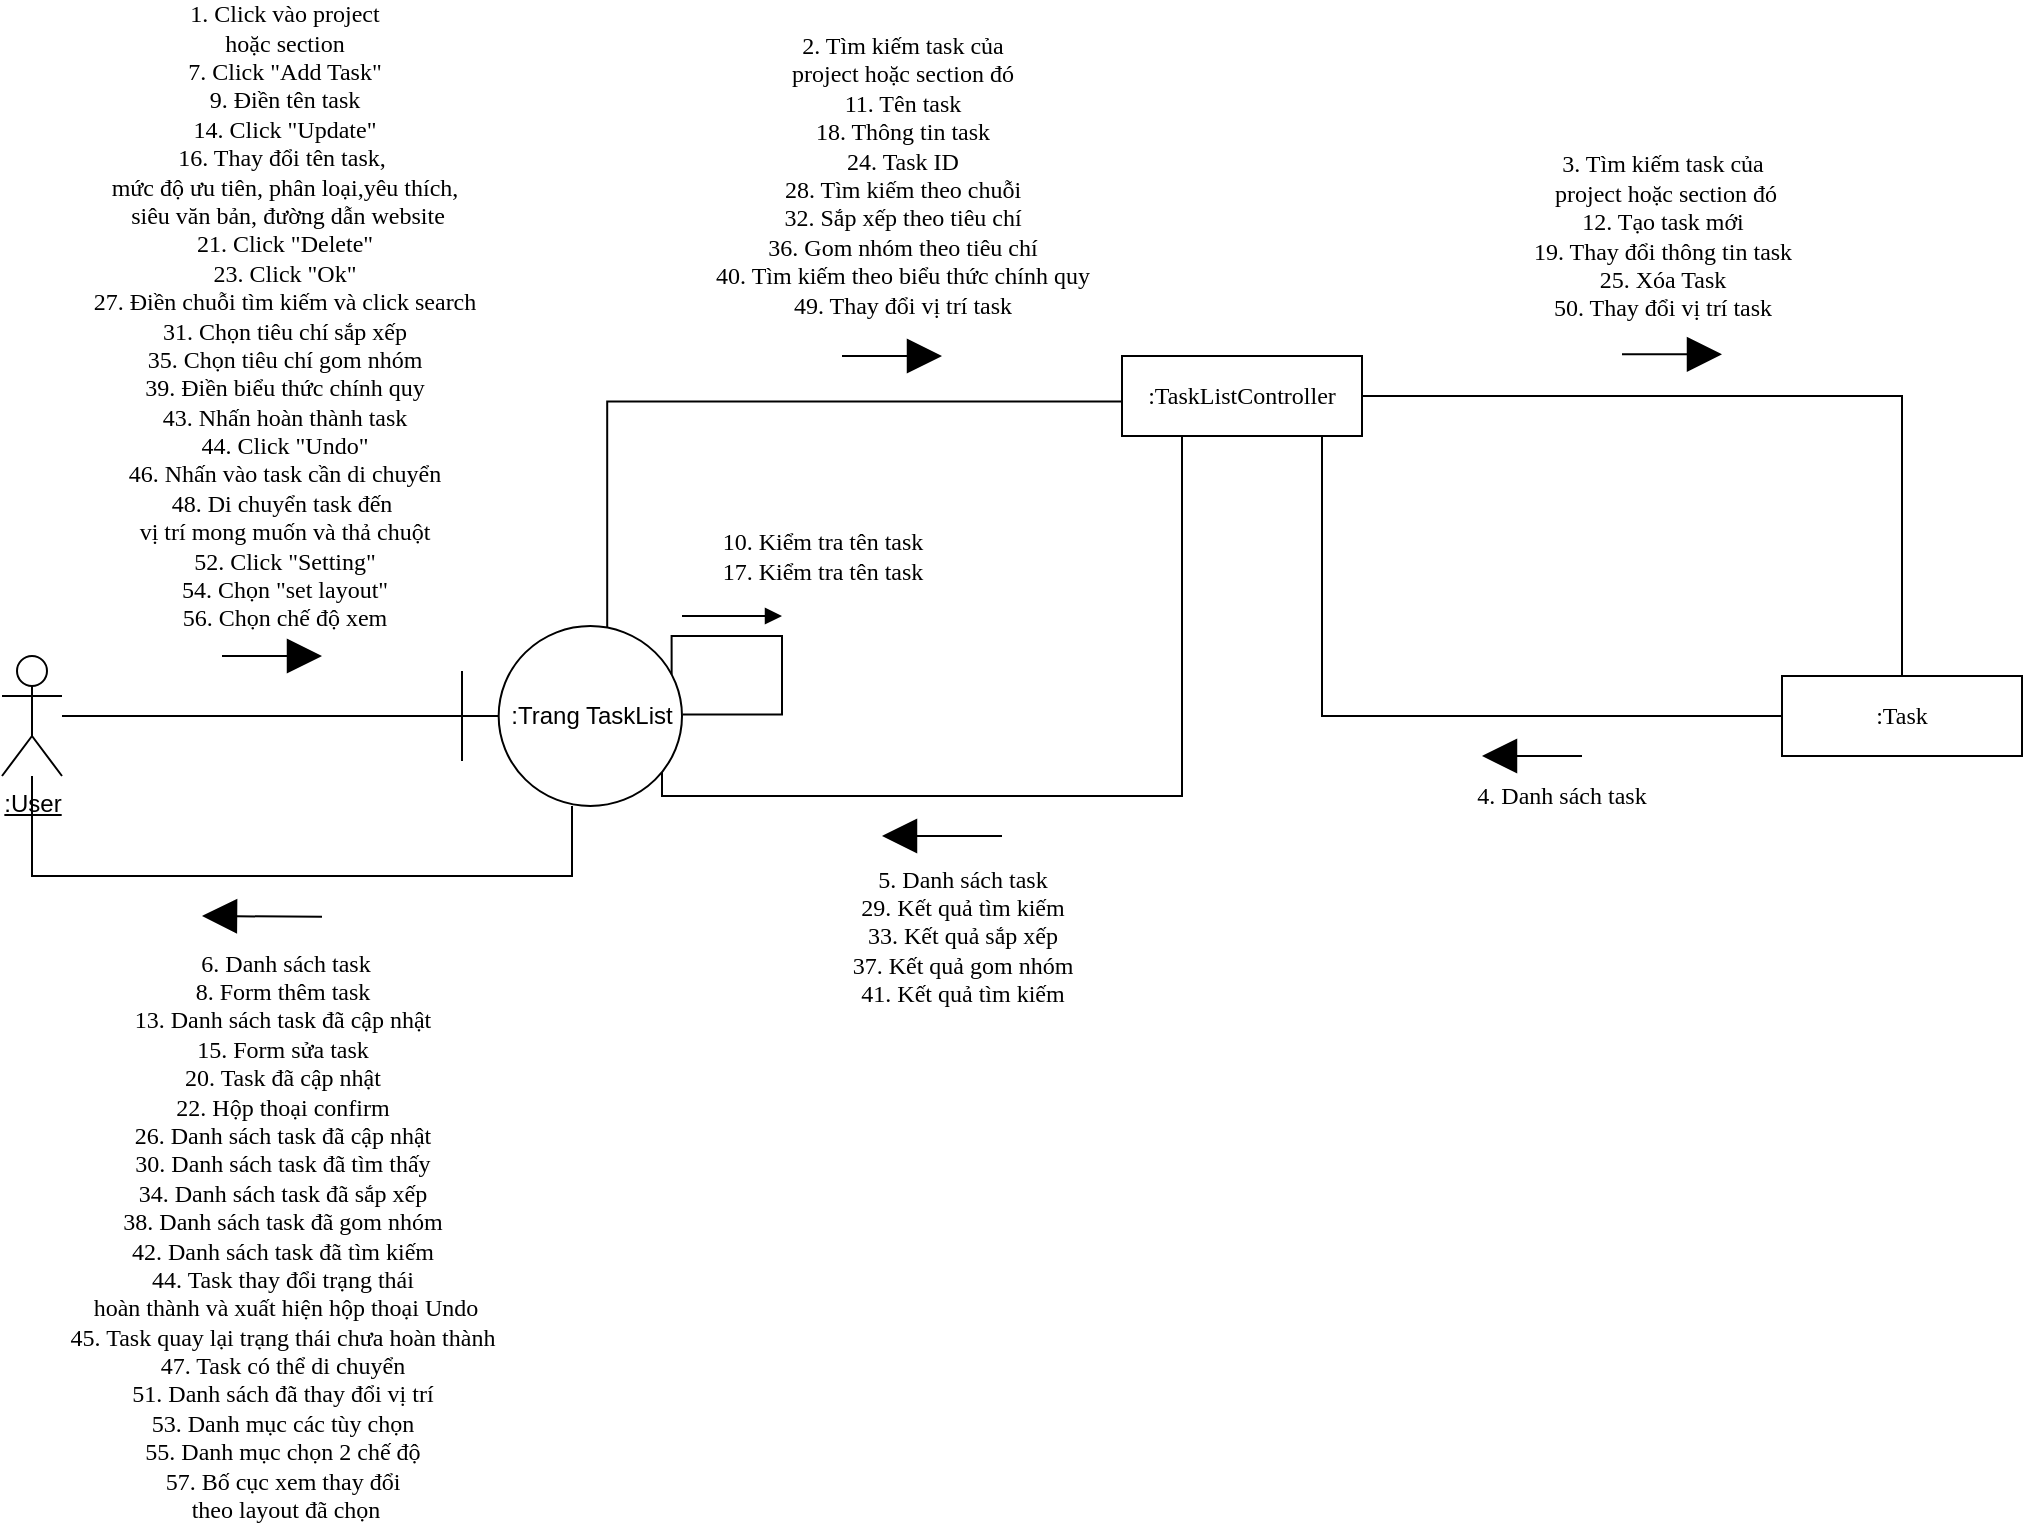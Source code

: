 <mxfile version="13.9.7" type="google"><diagram id="J676jhcgO0KFK1fjQ4wc" name="Page-1"><mxGraphModel dx="1103" dy="585" grid="1" gridSize="10" guides="1" tooltips="1" connect="1" arrows="1" fold="1" page="1" pageScale="1" pageWidth="827" pageHeight="1169" math="0" shadow="0"><root><mxCell id="0"/><mxCell id="1" parent="0"/><mxCell id="dqUf9mXhXaXb25LCx8FO-9" style="endArrow=none;html=1;fontSize=12;" edge="1" parent="1" source="dqUf9mXhXaXb25LCx8FO-1" target="dqUf9mXhXaXb25LCx8FO-3"><mxGeometry relative="1" as="geometry"/></mxCell><mxCell id="dqUf9mXhXaXb25LCx8FO-1" value="&lt;u style=&quot;font-size: 12px;&quot;&gt;:User&lt;/u&gt;" style="shape=umlActor;verticalLabelPosition=bottom;verticalAlign=top;html=1;fontSize=12;" vertex="1" parent="1"><mxGeometry x="10" y="330" width="30" height="60" as="geometry"/></mxCell><mxCell id="dqUf9mXhXaXb25LCx8FO-12" style="edgeStyle=orthogonalEdgeStyle;rounded=0;orthogonalLoop=1;jettySize=auto;html=1;endArrow=none;endFill=0;fontSize=12;" edge="1" parent="1" source="dqUf9mXhXaXb25LCx8FO-2" target="dqUf9mXhXaXb25LCx8FO-4"><mxGeometry relative="1" as="geometry"/></mxCell><mxCell id="dqUf9mXhXaXb25LCx8FO-29" style="edgeStyle=orthogonalEdgeStyle;rounded=0;orthogonalLoop=1;jettySize=auto;html=1;entryX=0.882;entryY=0.836;entryDx=0;entryDy=0;endArrow=none;endFill=0;fontSize=12;entryPerimeter=0;" edge="1" parent="1" source="dqUf9mXhXaXb25LCx8FO-2" target="dqUf9mXhXaXb25LCx8FO-3"><mxGeometry relative="1" as="geometry"><Array as="points"><mxPoint x="600" y="400"/><mxPoint x="340" y="400"/><mxPoint x="340" y="383"/><mxPoint x="337" y="383"/></Array></mxGeometry></mxCell><mxCell id="dqUf9mXhXaXb25LCx8FO-2" value="&lt;span style=&quot;font-family: &amp;#34;verdana&amp;#34;&quot;&gt;:TaskListController&lt;/span&gt;" style="rounded=0;whiteSpace=wrap;html=1;fontSize=12;" vertex="1" parent="1"><mxGeometry x="570" y="180" width="120" height="40" as="geometry"/></mxCell><mxCell id="dqUf9mXhXaXb25LCx8FO-11" style="edgeStyle=orthogonalEdgeStyle;rounded=0;orthogonalLoop=1;jettySize=auto;html=1;entryX=0.001;entryY=0.568;entryDx=0;entryDy=0;entryPerimeter=0;endArrow=none;endFill=0;fontSize=12;exitX=0.66;exitY=0.022;exitDx=0;exitDy=0;exitPerimeter=0;" edge="1" parent="1" source="dqUf9mXhXaXb25LCx8FO-3" target="dqUf9mXhXaXb25LCx8FO-2"><mxGeometry relative="1" as="geometry"><Array as="points"><mxPoint x="313" y="203"/></Array></mxGeometry></mxCell><mxCell id="dqUf9mXhXaXb25LCx8FO-31" style="edgeStyle=orthogonalEdgeStyle;rounded=0;orthogonalLoop=1;jettySize=auto;html=1;endArrow=none;endFill=0;fontSize=12;" edge="1" parent="1" source="dqUf9mXhXaXb25LCx8FO-3" target="dqUf9mXhXaXb25LCx8FO-1"><mxGeometry relative="1" as="geometry"><Array as="points"><mxPoint x="295" y="440"/><mxPoint x="25" y="440"/></Array></mxGeometry></mxCell><mxCell id="dqUf9mXhXaXb25LCx8FO-3" value="&lt;span&gt;:Trang TaskList&lt;/span&gt;" style="shape=umlBoundary;whiteSpace=wrap;html=1;fontSize=12;" vertex="1" parent="1"><mxGeometry x="240" y="315" width="110" height="90" as="geometry"/></mxCell><mxCell id="dqUf9mXhXaXb25LCx8FO-26" style="edgeStyle=orthogonalEdgeStyle;rounded=0;orthogonalLoop=1;jettySize=auto;html=1;endArrow=none;endFill=0;fontSize=12;" edge="1" parent="1" source="dqUf9mXhXaXb25LCx8FO-4"><mxGeometry relative="1" as="geometry"><mxPoint x="670" y="230" as="targetPoint"/><Array as="points"><mxPoint x="670" y="360"/><mxPoint x="670" y="220"/></Array></mxGeometry></mxCell><mxCell id="dqUf9mXhXaXb25LCx8FO-4" value="&lt;span style=&quot;font-family: &amp;#34;verdana&amp;#34;&quot;&gt;:Task&lt;/span&gt;" style="rounded=0;whiteSpace=wrap;html=1;fontSize=12;" vertex="1" parent="1"><mxGeometry x="900" y="340" width="120" height="40" as="geometry"/></mxCell><mxCell id="dqUf9mXhXaXb25LCx8FO-16" value="" style="endArrow=block;html=1;fontSize=12;endFill=1;endSize=15;" edge="1" parent="1"><mxGeometry width="50" height="50" relative="1" as="geometry"><mxPoint x="120" y="330" as="sourcePoint"/><mxPoint x="170" y="330" as="targetPoint"/></mxGeometry></mxCell><mxCell id="dqUf9mXhXaXb25LCx8FO-17" value="&lt;font style=&quot;font-size: 12px&quot;&gt;&lt;font style=&quot;font-size: 12px&quot;&gt;&lt;font style=&quot;font-size: 12px&quot;&gt;&lt;span style=&quot;font-family: &amp;#34;verdana&amp;#34;&quot;&gt;1. Click vào project &lt;br&gt;hoặc section&lt;br&gt;&lt;/span&gt;&lt;span style=&quot;font-family: &amp;#34;verdana&amp;#34;&quot;&gt;7. Click &quot;Add Task&quot;&lt;br&gt;&lt;/span&gt;&lt;span style=&quot;font-family: &amp;#34;verdana&amp;#34;&quot;&gt;9. Điền tên task&lt;br&gt;14. Click &quot;Update&quot;&lt;br&gt;&lt;/span&gt;&lt;font style=&quot;font-size: 12px&quot;&gt;&lt;span style=&quot;font-family: &amp;#34;verdana&amp;#34;&quot;&gt;16. Thay đổi tên task,&amp;nbsp;&lt;/span&gt;&lt;br style=&quot;font-family: &amp;#34;verdana&amp;#34;&quot;&gt;&lt;span style=&quot;font-family: &amp;#34;verdana&amp;#34;&quot;&gt;mức độ ưu tiên, phân loại&lt;/span&gt;&lt;span style=&quot;font-family: &amp;#34;verdana&amp;#34;&quot;&gt;,yêu thích,&lt;br&gt;&amp;nbsp;siêu văn bản,&amp;nbsp;&lt;/span&gt;&lt;span style=&quot;font-family: &amp;#34;verdana&amp;#34;&quot;&gt;đường dẫn website&lt;br&gt;&lt;/span&gt;&lt;/font&gt;&lt;span style=&quot;font-family: &amp;#34;verdana&amp;#34;&quot;&gt;21. Click &quot;Delete&quot;&lt;br&gt;23. Click &quot;Ok&quot;&lt;br&gt;&lt;/span&gt;&lt;font style=&quot;font-size: 12px&quot;&gt;&lt;span style=&quot;font-family: &amp;#34;verdana&amp;#34;&quot;&gt;27. Điền chuỗi tìm kiếm&amp;nbsp;&lt;/span&gt;&lt;span style=&quot;font-family: &amp;#34;verdana&amp;#34;&quot;&gt;và click search&lt;br&gt;&lt;/span&gt;&lt;/font&gt;&lt;span style=&quot;font-family: &amp;#34;verdana&amp;#34;&quot;&gt;31. Chọn tiêu chí sắp xếp&lt;/span&gt;&lt;br style=&quot;font-family: &amp;#34;verdana&amp;#34;&quot;&gt;&lt;span style=&quot;font-family: &amp;#34;verdana&amp;#34;&quot;&gt;35. Chọn tiêu chí gom nhóm&lt;/span&gt;&lt;br style=&quot;font-family: &amp;#34;verdana&amp;#34;&quot;&gt;&lt;span style=&quot;font-family: &amp;#34;verdana&amp;#34;&quot;&gt;39. Điền biểu thức chính quy&lt;br&gt;&lt;/span&gt;&lt;span style=&quot;font-family: &amp;#34;verdana&amp;#34;&quot;&gt;43. Nhấn hoàn thành task&lt;br&gt;&lt;/span&gt;&lt;/font&gt;&lt;span style=&quot;font-family: &amp;#34;verdana&amp;#34;&quot;&gt;44. Click &quot;Undo&quot;&lt;br&gt;&lt;/span&gt;&lt;span style=&quot;font-family: &amp;#34;verdana&amp;#34;&quot;&gt;46. Nhấn vào task cần di chuyển&lt;br&gt;&lt;/span&gt;&lt;span style=&quot;font-family: &amp;#34;verdana&amp;#34;&quot;&gt;48. Di chuyển task đến&amp;nbsp;&lt;/span&gt;&lt;br style=&quot;font-family: &amp;#34;verdana&amp;#34;&quot;&gt;&lt;span style=&quot;font-family: &amp;#34;verdana&amp;#34;&quot;&gt;vị trí mong muốn và thả chuột&lt;br&gt;&lt;/span&gt;&lt;/font&gt;&lt;span style=&quot;font-family: &amp;#34;verdana&amp;#34;&quot;&gt;52. Click &quot;Setting&quot;&lt;br&gt;&lt;/span&gt;&lt;span style=&quot;font-family: &amp;#34;verdana&amp;#34;&quot;&gt;54. Chọn &quot;set layout&quot;&lt;br&gt;&lt;/span&gt;&lt;span style=&quot;font-family: &amp;#34;verdana&amp;#34;&quot;&gt;56. Chọn chế độ xem&lt;/span&gt;&lt;/font&gt;&lt;span style=&quot;font-family: &amp;#34;verdana&amp;#34; ; font-size: 12px&quot;&gt;&lt;br&gt;&lt;/span&gt;" style="edgeLabel;html=1;align=center;verticalAlign=middle;resizable=0;points=[];fontSize=12;" vertex="1" connectable="0" parent="dqUf9mXhXaXb25LCx8FO-16"><mxGeometry x="-0.42" y="-1" relative="1" as="geometry"><mxPoint x="15.83" y="-171" as="offset"/></mxGeometry></mxCell><mxCell id="dqUf9mXhXaXb25LCx8FO-23" value="&lt;font style=&quot;font-size: 12px&quot;&gt;&lt;span style=&quot;font-family: &amp;#34;verdana&amp;#34;&quot;&gt;3. Tìm kiếm task của&lt;/span&gt;&lt;br style=&quot;font-family: &amp;#34;verdana&amp;#34;&quot;&gt;&lt;span style=&quot;font-family: &amp;#34;verdana&amp;#34;&quot;&gt;&amp;nbsp;project hoặc section đó&lt;br&gt;12. Tạo task mới&lt;br&gt;19. Thay đổi thông tin task&lt;br&gt;25. Xóa Task&lt;br&gt;&lt;/span&gt;&lt;span style=&quot;font-family: &amp;#34;verdana&amp;#34;&quot;&gt;50. Thay đổi vị trí task&lt;/span&gt;&lt;/font&gt;&lt;span style=&quot;font-family: &amp;#34;verdana&amp;#34;&quot;&gt;&lt;br&gt;&lt;/span&gt;" style="endArrow=block;html=1;fontSize=12;endFill=1;endSize=15;" edge="1" parent="1"><mxGeometry x="-0.2" y="59" width="50" height="50" relative="1" as="geometry"><mxPoint x="820" y="179.17" as="sourcePoint"/><mxPoint x="870" y="179.17" as="targetPoint"/><mxPoint as="offset"/></mxGeometry></mxCell><mxCell id="dqUf9mXhXaXb25LCx8FO-24" value="&lt;div&gt;&lt;span style=&quot;font-family: &amp;#34;verdana&amp;#34;&quot;&gt;&lt;font style=&quot;font-size: 12px&quot;&gt;2. Tìm kiếm task của&lt;/font&gt;&lt;/span&gt;&lt;/div&gt;&lt;span style=&quot;font-family: &amp;#34;verdana&amp;#34;&quot;&gt;&lt;div&gt;&lt;font style=&quot;font-size: 12px&quot;&gt;&amp;nbsp;project hoặc section đó&amp;nbsp;&lt;/font&gt;&lt;/div&gt;&lt;/span&gt;&lt;span style=&quot;font-family: &amp;#34;verdana&amp;#34;&quot;&gt;&lt;div&gt;&lt;font style=&quot;font-size: 12px&quot;&gt;11. Tên task&lt;/font&gt;&lt;/div&gt;&lt;div&gt;&lt;font style=&quot;font-size: 12px&quot;&gt;18. Thông tin task&lt;/font&gt;&lt;/div&gt;&lt;div&gt;&lt;font style=&quot;font-size: 12px&quot;&gt;24. Task ID&lt;/font&gt;&lt;/div&gt;&lt;div&gt;&lt;font style=&quot;font-size: 12px&quot;&gt;&lt;span style=&quot;font-family: &amp;#34;verdana&amp;#34;&quot;&gt;&lt;font style=&quot;font-size: 12px&quot;&gt;28. Tìm kiếm theo chuỗi&lt;/font&gt;&lt;/span&gt;&lt;br&gt;&lt;/font&gt;&lt;/div&gt;&lt;div&gt;&lt;font style=&quot;font-size: 12px&quot;&gt;&lt;span style=&quot;font-family: &amp;#34;verdana&amp;#34;&quot;&gt;32. Sắp xếp theo tiêu chí&lt;/span&gt;&lt;br style=&quot;font-family: &amp;#34;verdana&amp;#34;&quot;&gt;&lt;span style=&quot;font-family: &amp;#34;verdana&amp;#34;&quot;&gt;36. Gom nhóm theo tiêu chí&lt;/span&gt;&lt;br style=&quot;font-family: &amp;#34;verdana&amp;#34;&quot;&gt;&lt;span style=&quot;font-family: &amp;#34;verdana&amp;#34;&quot;&gt;40. Tìm kiếm theo biểu thức chính quy&lt;/span&gt;&lt;span style=&quot;font-family: &amp;#34;verdana&amp;#34;&quot;&gt;&lt;font style=&quot;font-size: 12px&quot;&gt;&lt;br&gt;&lt;/font&gt;&lt;/span&gt;&lt;/font&gt;&lt;/div&gt;&lt;div&gt;&lt;span style=&quot;font-family: &amp;#34;verdana&amp;#34;&quot;&gt;&lt;font style=&quot;font-size: 12px&quot;&gt;49. Thay đổi vị trí task&lt;/font&gt;&lt;/span&gt;&lt;span style=&quot;font-size: 13px ; font-family: &amp;#34;verdana&amp;#34;&quot;&gt;&lt;br&gt;&lt;/span&gt;&lt;/div&gt;&lt;/span&gt;" style="endArrow=block;html=1;fontSize=12;align=center;endFill=1;endSize=15;" edge="1" parent="1"><mxGeometry x="0.2" y="90" width="50" height="50" relative="1" as="geometry"><mxPoint x="430" y="180" as="sourcePoint"/><mxPoint x="480" y="180" as="targetPoint"/><Array as="points"><mxPoint x="470" y="180"/></Array><mxPoint as="offset"/></mxGeometry></mxCell><mxCell id="dqUf9mXhXaXb25LCx8FO-28" value="&lt;span style=&quot;font-family: &amp;#34;verdana&amp;#34;&quot;&gt;&amp;nbsp;4. Danh sách task&lt;/span&gt;" style="endArrow=block;html=1;fontSize=12;endFill=1;endSize=15;" edge="1" parent="1"><mxGeometry x="-0.5" y="20" width="50" height="50" relative="1" as="geometry"><mxPoint x="800" y="380" as="sourcePoint"/><mxPoint x="750" y="380" as="targetPoint"/><mxPoint as="offset"/></mxGeometry></mxCell><mxCell id="dqUf9mXhXaXb25LCx8FO-30" value="&lt;font style=&quot;font-size: 12px&quot;&gt;&lt;span style=&quot;font-family: &amp;#34;verdana&amp;#34;&quot;&gt;&lt;font style=&quot;font-size: 12px&quot;&gt;5. Danh sách task&lt;br&gt;&lt;/font&gt;&lt;/span&gt;&lt;span style=&quot;font-family: &amp;#34;verdana&amp;#34;&quot;&gt;29. Kết quả tìm kiếm&lt;br&gt;&lt;/span&gt;&lt;/font&gt;&lt;span style=&quot;font-family: &amp;#34;verdana&amp;#34;&quot;&gt;33. Kết quả sắp xếp&lt;/span&gt;&lt;br style=&quot;font-family: &amp;#34;verdana&amp;#34;&quot;&gt;&lt;span style=&quot;font-family: &amp;#34;verdana&amp;#34;&quot;&gt;37. Kết quả gom nhóm&lt;/span&gt;&lt;br style=&quot;font-family: &amp;#34;verdana&amp;#34;&quot;&gt;&lt;span style=&quot;font-family: &amp;#34;verdana&amp;#34;&quot;&gt;41. Kết quả tìm kiếm&lt;/span&gt;&lt;span style=&quot;font-family: &amp;#34;verdana&amp;#34;&quot;&gt;&lt;font style=&quot;font-size: 12px&quot;&gt;&lt;br&gt;&lt;/font&gt;&lt;/span&gt;" style="endArrow=block;html=1;fontSize=12;endFill=1;jumpSize=7;sourcePerimeterSpacing=2;endSize=15;" edge="1" parent="1"><mxGeometry x="-0.333" y="50" width="50" height="50" relative="1" as="geometry"><mxPoint x="510" y="420" as="sourcePoint"/><mxPoint x="450" y="420" as="targetPoint"/><Array as="points"/><mxPoint as="offset"/></mxGeometry></mxCell><mxCell id="dqUf9mXhXaXb25LCx8FO-51" value="" style="endArrow=block;html=1;fontSize=12;endFill=1;endSize=15;" edge="1" parent="1"><mxGeometry width="50" height="50" relative="1" as="geometry"><mxPoint x="170" y="460.42" as="sourcePoint"/><mxPoint x="110" y="460" as="targetPoint"/><Array as="points"/></mxGeometry></mxCell><mxCell id="dqUf9mXhXaXb25LCx8FO-56" value="&lt;font style=&quot;font-size: 12px&quot;&gt;&lt;font style=&quot;font-size: 12px&quot;&gt;&lt;font style=&quot;font-size: 12px&quot;&gt;&lt;span style=&quot;font-family: &amp;#34;verdana&amp;#34;&quot;&gt;&amp;nbsp;6. Danh sách task&lt;br&gt;8. Form thêm task&lt;br&gt;13. Danh sách task đã cập nhật&lt;br&gt;15. Form sửa task&lt;br&gt;20. Task đã cập nhật&lt;br&gt;22. Hộp thoại confirm&lt;br&gt;26. Danh sách task đã cập nhật&lt;br&gt;30.&amp;nbsp;&lt;/span&gt;&lt;span style=&quot;font-family: &amp;#34;verdana&amp;#34;&quot;&gt;&lt;font style=&quot;font-size: 12px&quot;&gt;Danh sách task đã tìm thấy&lt;br&gt;&lt;/font&gt;&lt;/span&gt;&lt;span style=&quot;font-family: &amp;#34;verdana&amp;#34;&quot;&gt;34. Danh sách task đã sắp xếp&lt;/span&gt;&lt;br style=&quot;font-family: &amp;#34;verdana&amp;#34;&quot;&gt;&lt;span style=&quot;font-family: &amp;#34;verdana&amp;#34;&quot;&gt;38. Danh sách task&amp;nbsp;&lt;/span&gt;&lt;span style=&quot;font-family: &amp;#34;verdana&amp;#34;&quot;&gt;đã gom nhóm&lt;/span&gt;&lt;br style=&quot;font-family: &amp;#34;verdana&amp;#34;&quot;&gt;&lt;span style=&quot;font-family: &amp;#34;verdana&amp;#34;&quot;&gt;42. Danh sách task&amp;nbsp;&lt;/span&gt;&lt;span style=&quot;font-family: &amp;#34;verdana&amp;#34;&quot;&gt;đã tìm kiếm&lt;br&gt;&lt;/span&gt;&lt;span style=&quot;font-family: &amp;#34;verdana&amp;#34;&quot;&gt;44. Task thay đổi trạng thái&lt;/span&gt;&lt;br style=&quot;font-family: &amp;#34;verdana&amp;#34;&quot;&gt;&lt;span style=&quot;font-family: &amp;#34;verdana&amp;#34;&quot;&gt;&amp;nbsp;hoàn thành và x&lt;/span&gt;&lt;span style=&quot;font-family: &amp;#34;verdana&amp;#34;&quot;&gt;uất hiện hộp thoại Undo&lt;br&gt;&lt;/span&gt;&lt;/font&gt;&lt;span style=&quot;font-family: &amp;#34;verdana&amp;#34;&quot;&gt;45. Task quay lại trạng thái&amp;nbsp;&lt;/span&gt;&lt;span style=&quot;font-family: &amp;#34;verdana&amp;#34;&quot;&gt;chưa hoàn thành&lt;br&gt;&lt;/span&gt;&lt;span style=&quot;font-family: &amp;#34;verdana&amp;#34;&quot;&gt;47. Task có thể di chuyển&lt;br&gt;&lt;/span&gt;&lt;/font&gt;&lt;span style=&quot;font-family: &amp;#34;verdana&amp;#34;&quot;&gt;51. Danh sách đã thay đổi vị trí&lt;br&gt;&lt;/span&gt;&lt;span style=&quot;font-family: &amp;#34;verdana&amp;#34;&quot;&gt;53. Danh mục các tùy chọn&lt;br&gt;&lt;/span&gt;&lt;span style=&quot;font-family: &amp;#34;verdana&amp;#34;&quot;&gt;55. Danh mục chọn 2 chế độ&lt;br&gt;&lt;/span&gt;&lt;span style=&quot;font-family: &amp;#34;verdana&amp;#34;&quot;&gt;57. Bố cục xem thay đổi&lt;/span&gt;&lt;br style=&quot;font-family: &amp;#34;verdana&amp;#34;&quot;&gt;&lt;span style=&quot;font-family: &amp;#34;verdana&amp;#34;&quot;&gt;&amp;nbsp;theo layout đã chọn&lt;/span&gt;&lt;/font&gt;&lt;span style=&quot;font-family: &amp;#34;verdana&amp;#34;&quot;&gt;&lt;br&gt;&lt;/span&gt;" style="edgeLabel;html=1;align=center;verticalAlign=middle;resizable=0;points=[];fontSize=12;" vertex="1" connectable="0" parent="dqUf9mXhXaXb25LCx8FO-51"><mxGeometry x="-0.409" relative="1" as="geometry"><mxPoint x="-2.5" y="159.7" as="offset"/></mxGeometry></mxCell><mxCell id="dqUf9mXhXaXb25LCx8FO-57" style="edgeStyle=orthogonalEdgeStyle;rounded=0;orthogonalLoop=1;jettySize=auto;html=1;endArrow=none;endFill=0;fontSize=12;exitX=0.953;exitY=0.269;exitDx=0;exitDy=0;exitPerimeter=0;entryX=1.003;entryY=0.491;entryDx=0;entryDy=0;entryPerimeter=0;" edge="1" parent="1" source="dqUf9mXhXaXb25LCx8FO-3" target="dqUf9mXhXaXb25LCx8FO-3"><mxGeometry relative="1" as="geometry"><Array as="points"><mxPoint x="345" y="320"/><mxPoint x="400" y="320"/><mxPoint x="400" y="359"/></Array></mxGeometry></mxCell><mxCell id="dqUf9mXhXaXb25LCx8FO-58" value="&lt;font face=&quot;verdana&quot;&gt;10. Kiểm tra tên task&lt;br&gt;17. Kiểm tra tên task&lt;br&gt;&lt;/font&gt;" style="endArrow=block;html=1;fontSize=12;align=center;endFill=1;" edge="1" parent="1"><mxGeometry x="1" y="36" width="50" height="50" relative="1" as="geometry"><mxPoint x="350" y="310" as="sourcePoint"/><mxPoint x="400" y="310" as="targetPoint"/><Array as="points"/><mxPoint x="20" y="6" as="offset"/></mxGeometry></mxCell></root></mxGraphModel></diagram></mxfile>